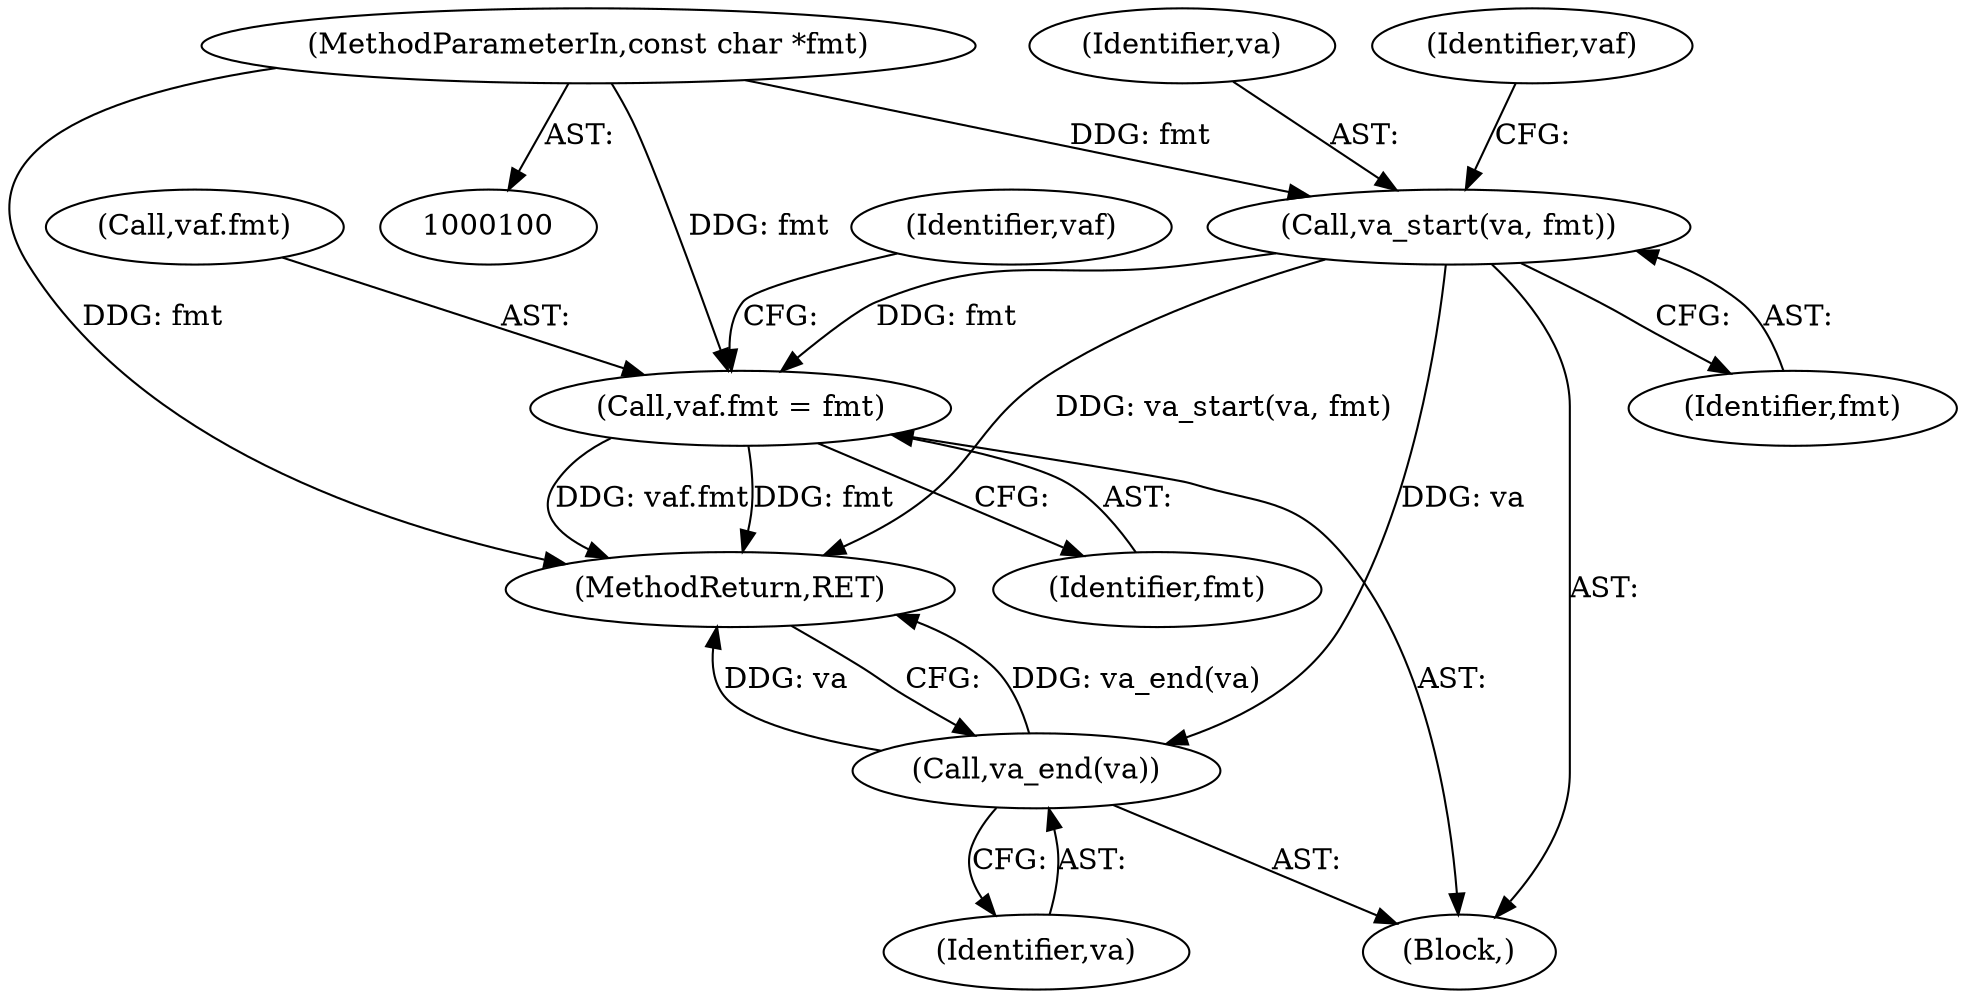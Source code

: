 digraph "0_linux_c09581a52765a85f19fc35340127396d5e3379cc_2@pointer" {
"1000104" [label="(MethodParameterIn,const char *fmt)"];
"1000121" [label="(Call,va_start(va, fmt))"];
"1000124" [label="(Call,vaf.fmt = fmt)"];
"1000173" [label="(Call,va_end(va))"];
"1000122" [label="(Identifier,va)"];
"1000131" [label="(Identifier,vaf)"];
"1000126" [label="(Identifier,vaf)"];
"1000174" [label="(Identifier,va)"];
"1000104" [label="(MethodParameterIn,const char *fmt)"];
"1000105" [label="(Block,)"];
"1000121" [label="(Call,va_start(va, fmt))"];
"1000123" [label="(Identifier,fmt)"];
"1000128" [label="(Identifier,fmt)"];
"1000125" [label="(Call,vaf.fmt)"];
"1000173" [label="(Call,va_end(va))"];
"1000175" [label="(MethodReturn,RET)"];
"1000124" [label="(Call,vaf.fmt = fmt)"];
"1000104" -> "1000100"  [label="AST: "];
"1000104" -> "1000175"  [label="DDG: fmt"];
"1000104" -> "1000121"  [label="DDG: fmt"];
"1000104" -> "1000124"  [label="DDG: fmt"];
"1000121" -> "1000105"  [label="AST: "];
"1000121" -> "1000123"  [label="CFG: "];
"1000122" -> "1000121"  [label="AST: "];
"1000123" -> "1000121"  [label="AST: "];
"1000126" -> "1000121"  [label="CFG: "];
"1000121" -> "1000175"  [label="DDG: va_start(va, fmt)"];
"1000121" -> "1000124"  [label="DDG: fmt"];
"1000121" -> "1000173"  [label="DDG: va"];
"1000124" -> "1000105"  [label="AST: "];
"1000124" -> "1000128"  [label="CFG: "];
"1000125" -> "1000124"  [label="AST: "];
"1000128" -> "1000124"  [label="AST: "];
"1000131" -> "1000124"  [label="CFG: "];
"1000124" -> "1000175"  [label="DDG: vaf.fmt"];
"1000124" -> "1000175"  [label="DDG: fmt"];
"1000173" -> "1000105"  [label="AST: "];
"1000173" -> "1000174"  [label="CFG: "];
"1000174" -> "1000173"  [label="AST: "];
"1000175" -> "1000173"  [label="CFG: "];
"1000173" -> "1000175"  [label="DDG: va_end(va)"];
"1000173" -> "1000175"  [label="DDG: va"];
}
